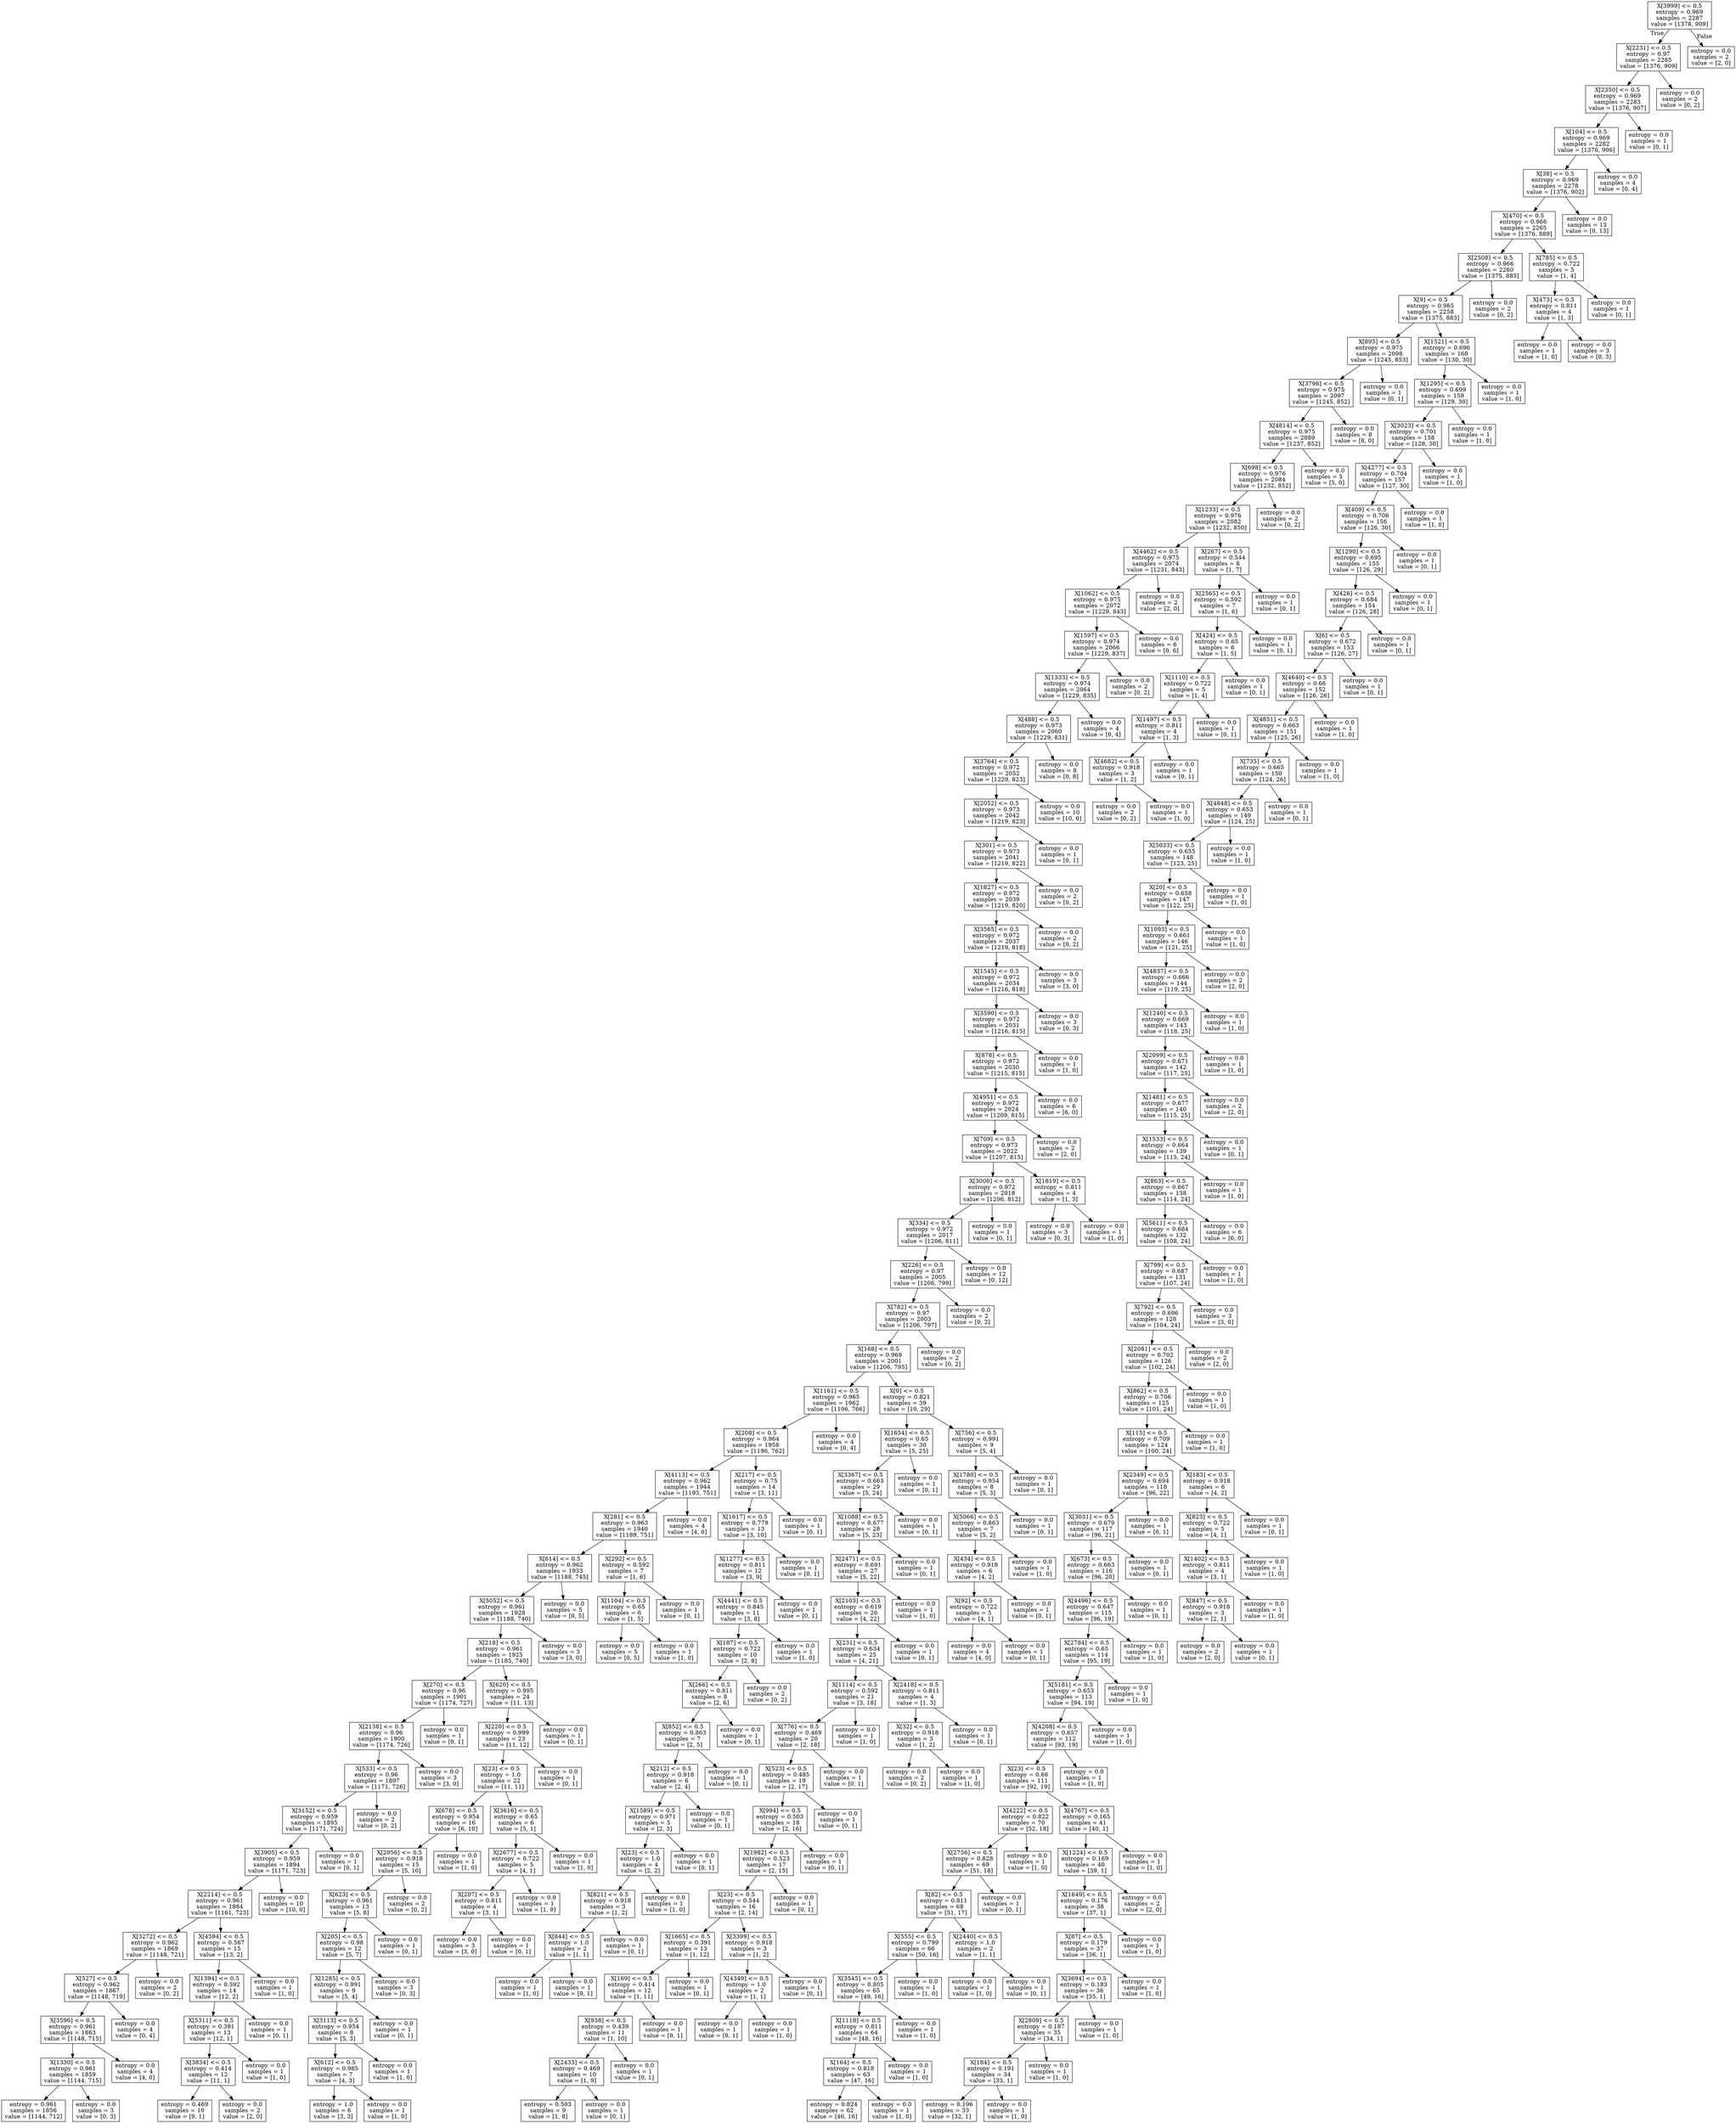 digraph Tree {
node [shape=box] ;
0 [label="X[3999] <= 0.5\nentropy = 0.969\nsamples = 2287\nvalue = [1378, 909]"] ;
1 [label="X[2231] <= 0.5\nentropy = 0.97\nsamples = 2285\nvalue = [1376, 909]"] ;
0 -> 1 [labeldistance=2.5, labelangle=45, headlabel="True"] ;
2 [label="X[2350] <= 0.5\nentropy = 0.969\nsamples = 2283\nvalue = [1376, 907]"] ;
1 -> 2 ;
3 [label="X[104] <= 0.5\nentropy = 0.969\nsamples = 2282\nvalue = [1376, 906]"] ;
2 -> 3 ;
4 [label="X[38] <= 0.5\nentropy = 0.969\nsamples = 2278\nvalue = [1376, 902]"] ;
3 -> 4 ;
5 [label="X[470] <= 0.5\nentropy = 0.966\nsamples = 2265\nvalue = [1376, 889]"] ;
4 -> 5 ;
6 [label="X[2508] <= 0.5\nentropy = 0.966\nsamples = 2260\nvalue = [1375, 885]"] ;
5 -> 6 ;
7 [label="X[9] <= 0.5\nentropy = 0.965\nsamples = 2258\nvalue = [1375, 883]"] ;
6 -> 7 ;
8 [label="X[895] <= 0.5\nentropy = 0.975\nsamples = 2098\nvalue = [1245, 853]"] ;
7 -> 8 ;
9 [label="X[3796] <= 0.5\nentropy = 0.975\nsamples = 2097\nvalue = [1245, 852]"] ;
8 -> 9 ;
10 [label="X[4814] <= 0.5\nentropy = 0.975\nsamples = 2089\nvalue = [1237, 852]"] ;
9 -> 10 ;
11 [label="X[698] <= 0.5\nentropy = 0.976\nsamples = 2084\nvalue = [1232, 852]"] ;
10 -> 11 ;
12 [label="X[1233] <= 0.5\nentropy = 0.976\nsamples = 2082\nvalue = [1232, 850]"] ;
11 -> 12 ;
13 [label="X[4462] <= 0.5\nentropy = 0.975\nsamples = 2074\nvalue = [1231, 843]"] ;
12 -> 13 ;
14 [label="X[1062] <= 0.5\nentropy = 0.975\nsamples = 2072\nvalue = [1229, 843]"] ;
13 -> 14 ;
15 [label="X[1597] <= 0.5\nentropy = 0.974\nsamples = 2066\nvalue = [1229, 837]"] ;
14 -> 15 ;
16 [label="X[1333] <= 0.5\nentropy = 0.974\nsamples = 2064\nvalue = [1229, 835]"] ;
15 -> 16 ;
17 [label="X[488] <= 0.5\nentropy = 0.973\nsamples = 2060\nvalue = [1229, 831]"] ;
16 -> 17 ;
18 [label="X[3764] <= 0.5\nentropy = 0.972\nsamples = 2052\nvalue = [1229, 823]"] ;
17 -> 18 ;
19 [label="X[2052] <= 0.5\nentropy = 0.973\nsamples = 2042\nvalue = [1219, 823]"] ;
18 -> 19 ;
20 [label="X[301] <= 0.5\nentropy = 0.973\nsamples = 2041\nvalue = [1219, 822]"] ;
19 -> 20 ;
21 [label="X[1827] <= 0.5\nentropy = 0.972\nsamples = 2039\nvalue = [1219, 820]"] ;
20 -> 21 ;
22 [label="X[3565] <= 0.5\nentropy = 0.972\nsamples = 2037\nvalue = [1219, 818]"] ;
21 -> 22 ;
23 [label="X[1545] <= 0.5\nentropy = 0.972\nsamples = 2034\nvalue = [1216, 818]"] ;
22 -> 23 ;
24 [label="X[3590] <= 0.5\nentropy = 0.972\nsamples = 2031\nvalue = [1216, 815]"] ;
23 -> 24 ;
25 [label="X[878] <= 0.5\nentropy = 0.972\nsamples = 2030\nvalue = [1215, 815]"] ;
24 -> 25 ;
26 [label="X[4951] <= 0.5\nentropy = 0.972\nsamples = 2024\nvalue = [1209, 815]"] ;
25 -> 26 ;
27 [label="X[709] <= 0.5\nentropy = 0.973\nsamples = 2022\nvalue = [1207, 815]"] ;
26 -> 27 ;
28 [label="X[3000] <= 0.5\nentropy = 0.972\nsamples = 2018\nvalue = [1206, 812]"] ;
27 -> 28 ;
29 [label="X[334] <= 0.5\nentropy = 0.972\nsamples = 2017\nvalue = [1206, 811]"] ;
28 -> 29 ;
30 [label="X[226] <= 0.5\nentropy = 0.97\nsamples = 2005\nvalue = [1206, 799]"] ;
29 -> 30 ;
31 [label="X[782] <= 0.5\nentropy = 0.97\nsamples = 2003\nvalue = [1206, 797]"] ;
30 -> 31 ;
32 [label="X[168] <= 0.5\nentropy = 0.969\nsamples = 2001\nvalue = [1206, 795]"] ;
31 -> 32 ;
33 [label="X[1161] <= 0.5\nentropy = 0.965\nsamples = 1962\nvalue = [1196, 766]"] ;
32 -> 33 ;
34 [label="X[208] <= 0.5\nentropy = 0.964\nsamples = 1958\nvalue = [1196, 762]"] ;
33 -> 34 ;
35 [label="X[4113] <= 0.5\nentropy = 0.962\nsamples = 1944\nvalue = [1193, 751]"] ;
34 -> 35 ;
36 [label="X[281] <= 0.5\nentropy = 0.963\nsamples = 1940\nvalue = [1189, 751]"] ;
35 -> 36 ;
37 [label="X[614] <= 0.5\nentropy = 0.962\nsamples = 1933\nvalue = [1188, 745]"] ;
36 -> 37 ;
38 [label="X[5052] <= 0.5\nentropy = 0.961\nsamples = 1928\nvalue = [1188, 740]"] ;
37 -> 38 ;
39 [label="X[218] <= 0.5\nentropy = 0.961\nsamples = 1925\nvalue = [1185, 740]"] ;
38 -> 39 ;
40 [label="X[270] <= 0.5\nentropy = 0.96\nsamples = 1901\nvalue = [1174, 727]"] ;
39 -> 40 ;
41 [label="X[2138] <= 0.5\nentropy = 0.96\nsamples = 1900\nvalue = [1174, 726]"] ;
40 -> 41 ;
42 [label="X[533] <= 0.5\nentropy = 0.96\nsamples = 1897\nvalue = [1171, 726]"] ;
41 -> 42 ;
43 [label="X[3152] <= 0.5\nentropy = 0.959\nsamples = 1895\nvalue = [1171, 724]"] ;
42 -> 43 ;
44 [label="X[3905] <= 0.5\nentropy = 0.959\nsamples = 1894\nvalue = [1171, 723]"] ;
43 -> 44 ;
45 [label="X[2214] <= 0.5\nentropy = 0.961\nsamples = 1884\nvalue = [1161, 723]"] ;
44 -> 45 ;
46 [label="X[3272] <= 0.5\nentropy = 0.962\nsamples = 1869\nvalue = [1148, 721]"] ;
45 -> 46 ;
47 [label="X[527] <= 0.5\nentropy = 0.962\nsamples = 1867\nvalue = [1148, 719]"] ;
46 -> 47 ;
48 [label="X[3596] <= 0.5\nentropy = 0.961\nsamples = 1863\nvalue = [1148, 715]"] ;
47 -> 48 ;
49 [label="X[1330] <= 0.5\nentropy = 0.961\nsamples = 1859\nvalue = [1144, 715]"] ;
48 -> 49 ;
50 [label="entropy = 0.961\nsamples = 1856\nvalue = [1144, 712]"] ;
49 -> 50 ;
51 [label="entropy = 0.0\nsamples = 3\nvalue = [0, 3]"] ;
49 -> 51 ;
52 [label="entropy = 0.0\nsamples = 4\nvalue = [4, 0]"] ;
48 -> 52 ;
53 [label="entropy = 0.0\nsamples = 4\nvalue = [0, 4]"] ;
47 -> 53 ;
54 [label="entropy = 0.0\nsamples = 2\nvalue = [0, 2]"] ;
46 -> 54 ;
55 [label="X[4594] <= 0.5\nentropy = 0.567\nsamples = 15\nvalue = [13, 2]"] ;
45 -> 55 ;
56 [label="X[1394] <= 0.5\nentropy = 0.592\nsamples = 14\nvalue = [12, 2]"] ;
55 -> 56 ;
57 [label="X[5311] <= 0.5\nentropy = 0.391\nsamples = 13\nvalue = [12, 1]"] ;
56 -> 57 ;
58 [label="X[3834] <= 0.5\nentropy = 0.414\nsamples = 12\nvalue = [11, 1]"] ;
57 -> 58 ;
59 [label="entropy = 0.469\nsamples = 10\nvalue = [9, 1]"] ;
58 -> 59 ;
60 [label="entropy = 0.0\nsamples = 2\nvalue = [2, 0]"] ;
58 -> 60 ;
61 [label="entropy = 0.0\nsamples = 1\nvalue = [1, 0]"] ;
57 -> 61 ;
62 [label="entropy = 0.0\nsamples = 1\nvalue = [0, 1]"] ;
56 -> 62 ;
63 [label="entropy = 0.0\nsamples = 1\nvalue = [1, 0]"] ;
55 -> 63 ;
64 [label="entropy = 0.0\nsamples = 10\nvalue = [10, 0]"] ;
44 -> 64 ;
65 [label="entropy = 0.0\nsamples = 1\nvalue = [0, 1]"] ;
43 -> 65 ;
66 [label="entropy = 0.0\nsamples = 2\nvalue = [0, 2]"] ;
42 -> 66 ;
67 [label="entropy = 0.0\nsamples = 3\nvalue = [3, 0]"] ;
41 -> 67 ;
68 [label="entropy = 0.0\nsamples = 1\nvalue = [0, 1]"] ;
40 -> 68 ;
69 [label="X[620] <= 0.5\nentropy = 0.995\nsamples = 24\nvalue = [11, 13]"] ;
39 -> 69 ;
70 [label="X[220] <= 0.5\nentropy = 0.999\nsamples = 23\nvalue = [11, 12]"] ;
69 -> 70 ;
71 [label="X[23] <= 0.5\nentropy = 1.0\nsamples = 22\nvalue = [11, 11]"] ;
70 -> 71 ;
72 [label="X[678] <= 0.5\nentropy = 0.954\nsamples = 16\nvalue = [6, 10]"] ;
71 -> 72 ;
73 [label="X[2056] <= 0.5\nentropy = 0.918\nsamples = 15\nvalue = [5, 10]"] ;
72 -> 73 ;
74 [label="X[623] <= 0.5\nentropy = 0.961\nsamples = 13\nvalue = [5, 8]"] ;
73 -> 74 ;
75 [label="X[205] <= 0.5\nentropy = 0.98\nsamples = 12\nvalue = [5, 7]"] ;
74 -> 75 ;
76 [label="X[1285] <= 0.5\nentropy = 0.991\nsamples = 9\nvalue = [5, 4]"] ;
75 -> 76 ;
77 [label="X[3113] <= 0.5\nentropy = 0.954\nsamples = 8\nvalue = [5, 3]"] ;
76 -> 77 ;
78 [label="X[612] <= 0.5\nentropy = 0.985\nsamples = 7\nvalue = [4, 3]"] ;
77 -> 78 ;
79 [label="entropy = 1.0\nsamples = 6\nvalue = [3, 3]"] ;
78 -> 79 ;
80 [label="entropy = 0.0\nsamples = 1\nvalue = [1, 0]"] ;
78 -> 80 ;
81 [label="entropy = 0.0\nsamples = 1\nvalue = [1, 0]"] ;
77 -> 81 ;
82 [label="entropy = 0.0\nsamples = 1\nvalue = [0, 1]"] ;
76 -> 82 ;
83 [label="entropy = 0.0\nsamples = 3\nvalue = [0, 3]"] ;
75 -> 83 ;
84 [label="entropy = 0.0\nsamples = 1\nvalue = [0, 1]"] ;
74 -> 84 ;
85 [label="entropy = 0.0\nsamples = 2\nvalue = [0, 2]"] ;
73 -> 85 ;
86 [label="entropy = 0.0\nsamples = 1\nvalue = [1, 0]"] ;
72 -> 86 ;
87 [label="X[3616] <= 0.5\nentropy = 0.65\nsamples = 6\nvalue = [5, 1]"] ;
71 -> 87 ;
88 [label="X[2677] <= 0.5\nentropy = 0.722\nsamples = 5\nvalue = [4, 1]"] ;
87 -> 88 ;
89 [label="X[207] <= 0.5\nentropy = 0.811\nsamples = 4\nvalue = [3, 1]"] ;
88 -> 89 ;
90 [label="entropy = 0.0\nsamples = 3\nvalue = [3, 0]"] ;
89 -> 90 ;
91 [label="entropy = 0.0\nsamples = 1\nvalue = [0, 1]"] ;
89 -> 91 ;
92 [label="entropy = 0.0\nsamples = 1\nvalue = [1, 0]"] ;
88 -> 92 ;
93 [label="entropy = 0.0\nsamples = 1\nvalue = [1, 0]"] ;
87 -> 93 ;
94 [label="entropy = 0.0\nsamples = 1\nvalue = [0, 1]"] ;
70 -> 94 ;
95 [label="entropy = 0.0\nsamples = 1\nvalue = [0, 1]"] ;
69 -> 95 ;
96 [label="entropy = 0.0\nsamples = 3\nvalue = [3, 0]"] ;
38 -> 96 ;
97 [label="entropy = 0.0\nsamples = 5\nvalue = [0, 5]"] ;
37 -> 97 ;
98 [label="X[292] <= 0.5\nentropy = 0.592\nsamples = 7\nvalue = [1, 6]"] ;
36 -> 98 ;
99 [label="X[1104] <= 0.5\nentropy = 0.65\nsamples = 6\nvalue = [1, 5]"] ;
98 -> 99 ;
100 [label="entropy = 0.0\nsamples = 5\nvalue = [0, 5]"] ;
99 -> 100 ;
101 [label="entropy = 0.0\nsamples = 1\nvalue = [1, 0]"] ;
99 -> 101 ;
102 [label="entropy = 0.0\nsamples = 1\nvalue = [0, 1]"] ;
98 -> 102 ;
103 [label="entropy = 0.0\nsamples = 4\nvalue = [4, 0]"] ;
35 -> 103 ;
104 [label="X[217] <= 0.5\nentropy = 0.75\nsamples = 14\nvalue = [3, 11]"] ;
34 -> 104 ;
105 [label="X[1617] <= 0.5\nentropy = 0.779\nsamples = 13\nvalue = [3, 10]"] ;
104 -> 105 ;
106 [label="X[1277] <= 0.5\nentropy = 0.811\nsamples = 12\nvalue = [3, 9]"] ;
105 -> 106 ;
107 [label="X[4441] <= 0.5\nentropy = 0.845\nsamples = 11\nvalue = [3, 8]"] ;
106 -> 107 ;
108 [label="X[187] <= 0.5\nentropy = 0.722\nsamples = 10\nvalue = [2, 8]"] ;
107 -> 108 ;
109 [label="X[266] <= 0.5\nentropy = 0.811\nsamples = 8\nvalue = [2, 6]"] ;
108 -> 109 ;
110 [label="X[852] <= 0.5\nentropy = 0.863\nsamples = 7\nvalue = [2, 5]"] ;
109 -> 110 ;
111 [label="X[212] <= 0.5\nentropy = 0.918\nsamples = 6\nvalue = [2, 4]"] ;
110 -> 111 ;
112 [label="X[1589] <= 0.5\nentropy = 0.971\nsamples = 5\nvalue = [2, 3]"] ;
111 -> 112 ;
113 [label="X[23] <= 0.5\nentropy = 1.0\nsamples = 4\nvalue = [2, 2]"] ;
112 -> 113 ;
114 [label="X[821] <= 0.5\nentropy = 0.918\nsamples = 3\nvalue = [1, 2]"] ;
113 -> 114 ;
115 [label="X[844] <= 0.5\nentropy = 1.0\nsamples = 2\nvalue = [1, 1]"] ;
114 -> 115 ;
116 [label="entropy = 0.0\nsamples = 1\nvalue = [1, 0]"] ;
115 -> 116 ;
117 [label="entropy = 0.0\nsamples = 1\nvalue = [0, 1]"] ;
115 -> 117 ;
118 [label="entropy = 0.0\nsamples = 1\nvalue = [0, 1]"] ;
114 -> 118 ;
119 [label="entropy = 0.0\nsamples = 1\nvalue = [1, 0]"] ;
113 -> 119 ;
120 [label="entropy = 0.0\nsamples = 1\nvalue = [0, 1]"] ;
112 -> 120 ;
121 [label="entropy = 0.0\nsamples = 1\nvalue = [0, 1]"] ;
111 -> 121 ;
122 [label="entropy = 0.0\nsamples = 1\nvalue = [0, 1]"] ;
110 -> 122 ;
123 [label="entropy = 0.0\nsamples = 1\nvalue = [0, 1]"] ;
109 -> 123 ;
124 [label="entropy = 0.0\nsamples = 2\nvalue = [0, 2]"] ;
108 -> 124 ;
125 [label="entropy = 0.0\nsamples = 1\nvalue = [1, 0]"] ;
107 -> 125 ;
126 [label="entropy = 0.0\nsamples = 1\nvalue = [0, 1]"] ;
106 -> 126 ;
127 [label="entropy = 0.0\nsamples = 1\nvalue = [0, 1]"] ;
105 -> 127 ;
128 [label="entropy = 0.0\nsamples = 1\nvalue = [0, 1]"] ;
104 -> 128 ;
129 [label="entropy = 0.0\nsamples = 4\nvalue = [0, 4]"] ;
33 -> 129 ;
130 [label="X[0] <= 0.5\nentropy = 0.821\nsamples = 39\nvalue = [10, 29]"] ;
32 -> 130 ;
131 [label="X[1654] <= 0.5\nentropy = 0.65\nsamples = 30\nvalue = [5, 25]"] ;
130 -> 131 ;
132 [label="X[3367] <= 0.5\nentropy = 0.663\nsamples = 29\nvalue = [5, 24]"] ;
131 -> 132 ;
133 [label="X[1088] <= 0.5\nentropy = 0.677\nsamples = 28\nvalue = [5, 23]"] ;
132 -> 133 ;
134 [label="X[2471] <= 0.5\nentropy = 0.691\nsamples = 27\nvalue = [5, 22]"] ;
133 -> 134 ;
135 [label="X[2103] <= 0.5\nentropy = 0.619\nsamples = 26\nvalue = [4, 22]"] ;
134 -> 135 ;
136 [label="X[231] <= 0.5\nentropy = 0.634\nsamples = 25\nvalue = [4, 21]"] ;
135 -> 136 ;
137 [label="X[1114] <= 0.5\nentropy = 0.592\nsamples = 21\nvalue = [3, 18]"] ;
136 -> 137 ;
138 [label="X[776] <= 0.5\nentropy = 0.469\nsamples = 20\nvalue = [2, 18]"] ;
137 -> 138 ;
139 [label="X[523] <= 0.5\nentropy = 0.485\nsamples = 19\nvalue = [2, 17]"] ;
138 -> 139 ;
140 [label="X[994] <= 0.5\nentropy = 0.503\nsamples = 18\nvalue = [2, 16]"] ;
139 -> 140 ;
141 [label="X[1982] <= 0.5\nentropy = 0.523\nsamples = 17\nvalue = [2, 15]"] ;
140 -> 141 ;
142 [label="X[23] <= 0.5\nentropy = 0.544\nsamples = 16\nvalue = [2, 14]"] ;
141 -> 142 ;
143 [label="X[1665] <= 0.5\nentropy = 0.391\nsamples = 13\nvalue = [1, 12]"] ;
142 -> 143 ;
144 [label="X[169] <= 0.5\nentropy = 0.414\nsamples = 12\nvalue = [1, 11]"] ;
143 -> 144 ;
145 [label="X[938] <= 0.5\nentropy = 0.439\nsamples = 11\nvalue = [1, 10]"] ;
144 -> 145 ;
146 [label="X[2433] <= 0.5\nentropy = 0.469\nsamples = 10\nvalue = [1, 9]"] ;
145 -> 146 ;
147 [label="entropy = 0.503\nsamples = 9\nvalue = [1, 8]"] ;
146 -> 147 ;
148 [label="entropy = 0.0\nsamples = 1\nvalue = [0, 1]"] ;
146 -> 148 ;
149 [label="entropy = 0.0\nsamples = 1\nvalue = [0, 1]"] ;
145 -> 149 ;
150 [label="entropy = 0.0\nsamples = 1\nvalue = [0, 1]"] ;
144 -> 150 ;
151 [label="entropy = 0.0\nsamples = 1\nvalue = [0, 1]"] ;
143 -> 151 ;
152 [label="X[3399] <= 0.5\nentropy = 0.918\nsamples = 3\nvalue = [1, 2]"] ;
142 -> 152 ;
153 [label="X[4349] <= 0.5\nentropy = 1.0\nsamples = 2\nvalue = [1, 1]"] ;
152 -> 153 ;
154 [label="entropy = 0.0\nsamples = 1\nvalue = [0, 1]"] ;
153 -> 154 ;
155 [label="entropy = 0.0\nsamples = 1\nvalue = [1, 0]"] ;
153 -> 155 ;
156 [label="entropy = 0.0\nsamples = 1\nvalue = [0, 1]"] ;
152 -> 156 ;
157 [label="entropy = 0.0\nsamples = 1\nvalue = [0, 1]"] ;
141 -> 157 ;
158 [label="entropy = 0.0\nsamples = 1\nvalue = [0, 1]"] ;
140 -> 158 ;
159 [label="entropy = 0.0\nsamples = 1\nvalue = [0, 1]"] ;
139 -> 159 ;
160 [label="entropy = 0.0\nsamples = 1\nvalue = [0, 1]"] ;
138 -> 160 ;
161 [label="entropy = 0.0\nsamples = 1\nvalue = [1, 0]"] ;
137 -> 161 ;
162 [label="X[2418] <= 0.5\nentropy = 0.811\nsamples = 4\nvalue = [1, 3]"] ;
136 -> 162 ;
163 [label="X[32] <= 0.5\nentropy = 0.918\nsamples = 3\nvalue = [1, 2]"] ;
162 -> 163 ;
164 [label="entropy = 0.0\nsamples = 2\nvalue = [0, 2]"] ;
163 -> 164 ;
165 [label="entropy = 0.0\nsamples = 1\nvalue = [1, 0]"] ;
163 -> 165 ;
166 [label="entropy = 0.0\nsamples = 1\nvalue = [0, 1]"] ;
162 -> 166 ;
167 [label="entropy = 0.0\nsamples = 1\nvalue = [0, 1]"] ;
135 -> 167 ;
168 [label="entropy = 0.0\nsamples = 1\nvalue = [1, 0]"] ;
134 -> 168 ;
169 [label="entropy = 0.0\nsamples = 1\nvalue = [0, 1]"] ;
133 -> 169 ;
170 [label="entropy = 0.0\nsamples = 1\nvalue = [0, 1]"] ;
132 -> 170 ;
171 [label="entropy = 0.0\nsamples = 1\nvalue = [0, 1]"] ;
131 -> 171 ;
172 [label="X[756] <= 0.5\nentropy = 0.991\nsamples = 9\nvalue = [5, 4]"] ;
130 -> 172 ;
173 [label="X[1780] <= 0.5\nentropy = 0.954\nsamples = 8\nvalue = [5, 3]"] ;
172 -> 173 ;
174 [label="X[5066] <= 0.5\nentropy = 0.863\nsamples = 7\nvalue = [5, 2]"] ;
173 -> 174 ;
175 [label="X[434] <= 0.5\nentropy = 0.918\nsamples = 6\nvalue = [4, 2]"] ;
174 -> 175 ;
176 [label="X[92] <= 0.5\nentropy = 0.722\nsamples = 5\nvalue = [4, 1]"] ;
175 -> 176 ;
177 [label="entropy = 0.0\nsamples = 4\nvalue = [4, 0]"] ;
176 -> 177 ;
178 [label="entropy = 0.0\nsamples = 1\nvalue = [0, 1]"] ;
176 -> 178 ;
179 [label="entropy = 0.0\nsamples = 1\nvalue = [0, 1]"] ;
175 -> 179 ;
180 [label="entropy = 0.0\nsamples = 1\nvalue = [1, 0]"] ;
174 -> 180 ;
181 [label="entropy = 0.0\nsamples = 1\nvalue = [0, 1]"] ;
173 -> 181 ;
182 [label="entropy = 0.0\nsamples = 1\nvalue = [0, 1]"] ;
172 -> 182 ;
183 [label="entropy = 0.0\nsamples = 2\nvalue = [0, 2]"] ;
31 -> 183 ;
184 [label="entropy = 0.0\nsamples = 2\nvalue = [0, 2]"] ;
30 -> 184 ;
185 [label="entropy = 0.0\nsamples = 12\nvalue = [0, 12]"] ;
29 -> 185 ;
186 [label="entropy = 0.0\nsamples = 1\nvalue = [0, 1]"] ;
28 -> 186 ;
187 [label="X[1819] <= 0.5\nentropy = 0.811\nsamples = 4\nvalue = [1, 3]"] ;
27 -> 187 ;
188 [label="entropy = 0.0\nsamples = 3\nvalue = [0, 3]"] ;
187 -> 188 ;
189 [label="entropy = 0.0\nsamples = 1\nvalue = [1, 0]"] ;
187 -> 189 ;
190 [label="entropy = 0.0\nsamples = 2\nvalue = [2, 0]"] ;
26 -> 190 ;
191 [label="entropy = 0.0\nsamples = 6\nvalue = [6, 0]"] ;
25 -> 191 ;
192 [label="entropy = 0.0\nsamples = 1\nvalue = [1, 0]"] ;
24 -> 192 ;
193 [label="entropy = 0.0\nsamples = 3\nvalue = [0, 3]"] ;
23 -> 193 ;
194 [label="entropy = 0.0\nsamples = 3\nvalue = [3, 0]"] ;
22 -> 194 ;
195 [label="entropy = 0.0\nsamples = 2\nvalue = [0, 2]"] ;
21 -> 195 ;
196 [label="entropy = 0.0\nsamples = 2\nvalue = [0, 2]"] ;
20 -> 196 ;
197 [label="entropy = 0.0\nsamples = 1\nvalue = [0, 1]"] ;
19 -> 197 ;
198 [label="entropy = 0.0\nsamples = 10\nvalue = [10, 0]"] ;
18 -> 198 ;
199 [label="entropy = 0.0\nsamples = 8\nvalue = [0, 8]"] ;
17 -> 199 ;
200 [label="entropy = 0.0\nsamples = 4\nvalue = [0, 4]"] ;
16 -> 200 ;
201 [label="entropy = 0.0\nsamples = 2\nvalue = [0, 2]"] ;
15 -> 201 ;
202 [label="entropy = 0.0\nsamples = 6\nvalue = [0, 6]"] ;
14 -> 202 ;
203 [label="entropy = 0.0\nsamples = 2\nvalue = [2, 0]"] ;
13 -> 203 ;
204 [label="X[267] <= 0.5\nentropy = 0.544\nsamples = 8\nvalue = [1, 7]"] ;
12 -> 204 ;
205 [label="X[2565] <= 0.5\nentropy = 0.592\nsamples = 7\nvalue = [1, 6]"] ;
204 -> 205 ;
206 [label="X[424] <= 0.5\nentropy = 0.65\nsamples = 6\nvalue = [1, 5]"] ;
205 -> 206 ;
207 [label="X[1110] <= 0.5\nentropy = 0.722\nsamples = 5\nvalue = [1, 4]"] ;
206 -> 207 ;
208 [label="X[1497] <= 0.5\nentropy = 0.811\nsamples = 4\nvalue = [1, 3]"] ;
207 -> 208 ;
209 [label="X[4682] <= 0.5\nentropy = 0.918\nsamples = 3\nvalue = [1, 2]"] ;
208 -> 209 ;
210 [label="entropy = 0.0\nsamples = 2\nvalue = [0, 2]"] ;
209 -> 210 ;
211 [label="entropy = 0.0\nsamples = 1\nvalue = [1, 0]"] ;
209 -> 211 ;
212 [label="entropy = 0.0\nsamples = 1\nvalue = [0, 1]"] ;
208 -> 212 ;
213 [label="entropy = 0.0\nsamples = 1\nvalue = [0, 1]"] ;
207 -> 213 ;
214 [label="entropy = 0.0\nsamples = 1\nvalue = [0, 1]"] ;
206 -> 214 ;
215 [label="entropy = 0.0\nsamples = 1\nvalue = [0, 1]"] ;
205 -> 215 ;
216 [label="entropy = 0.0\nsamples = 1\nvalue = [0, 1]"] ;
204 -> 216 ;
217 [label="entropy = 0.0\nsamples = 2\nvalue = [0, 2]"] ;
11 -> 217 ;
218 [label="entropy = 0.0\nsamples = 5\nvalue = [5, 0]"] ;
10 -> 218 ;
219 [label="entropy = 0.0\nsamples = 8\nvalue = [8, 0]"] ;
9 -> 219 ;
220 [label="entropy = 0.0\nsamples = 1\nvalue = [0, 1]"] ;
8 -> 220 ;
221 [label="X[1521] <= 0.5\nentropy = 0.696\nsamples = 160\nvalue = [130, 30]"] ;
7 -> 221 ;
222 [label="X[1295] <= 0.5\nentropy = 0.699\nsamples = 159\nvalue = [129, 30]"] ;
221 -> 222 ;
223 [label="X[3023] <= 0.5\nentropy = 0.701\nsamples = 158\nvalue = [128, 30]"] ;
222 -> 223 ;
224 [label="X[4277] <= 0.5\nentropy = 0.704\nsamples = 157\nvalue = [127, 30]"] ;
223 -> 224 ;
225 [label="X[409] <= 0.5\nentropy = 0.706\nsamples = 156\nvalue = [126, 30]"] ;
224 -> 225 ;
226 [label="X[1290] <= 0.5\nentropy = 0.695\nsamples = 155\nvalue = [126, 29]"] ;
225 -> 226 ;
227 [label="X[426] <= 0.5\nentropy = 0.684\nsamples = 154\nvalue = [126, 28]"] ;
226 -> 227 ;
228 [label="X[6] <= 0.5\nentropy = 0.672\nsamples = 153\nvalue = [126, 27]"] ;
227 -> 228 ;
229 [label="X[4640] <= 0.5\nentropy = 0.66\nsamples = 152\nvalue = [126, 26]"] ;
228 -> 229 ;
230 [label="X[4851] <= 0.5\nentropy = 0.663\nsamples = 151\nvalue = [125, 26]"] ;
229 -> 230 ;
231 [label="X[735] <= 0.5\nentropy = 0.665\nsamples = 150\nvalue = [124, 26]"] ;
230 -> 231 ;
232 [label="X[4848] <= 0.5\nentropy = 0.653\nsamples = 149\nvalue = [124, 25]"] ;
231 -> 232 ;
233 [label="X[5033] <= 0.5\nentropy = 0.655\nsamples = 148\nvalue = [123, 25]"] ;
232 -> 233 ;
234 [label="X[20] <= 0.5\nentropy = 0.658\nsamples = 147\nvalue = [122, 25]"] ;
233 -> 234 ;
235 [label="X[1093] <= 0.5\nentropy = 0.661\nsamples = 146\nvalue = [121, 25]"] ;
234 -> 235 ;
236 [label="X[4837] <= 0.5\nentropy = 0.666\nsamples = 144\nvalue = [119, 25]"] ;
235 -> 236 ;
237 [label="X[1240] <= 0.5\nentropy = 0.669\nsamples = 143\nvalue = [118, 25]"] ;
236 -> 237 ;
238 [label="X[2099] <= 0.5\nentropy = 0.671\nsamples = 142\nvalue = [117, 25]"] ;
237 -> 238 ;
239 [label="X[1481] <= 0.5\nentropy = 0.677\nsamples = 140\nvalue = [115, 25]"] ;
238 -> 239 ;
240 [label="X[1533] <= 0.5\nentropy = 0.664\nsamples = 139\nvalue = [115, 24]"] ;
239 -> 240 ;
241 [label="X[863] <= 0.5\nentropy = 0.667\nsamples = 138\nvalue = [114, 24]"] ;
240 -> 241 ;
242 [label="X[5611] <= 0.5\nentropy = 0.684\nsamples = 132\nvalue = [108, 24]"] ;
241 -> 242 ;
243 [label="X[799] <= 0.5\nentropy = 0.687\nsamples = 131\nvalue = [107, 24]"] ;
242 -> 243 ;
244 [label="X[792] <= 0.5\nentropy = 0.696\nsamples = 128\nvalue = [104, 24]"] ;
243 -> 244 ;
245 [label="X[2081] <= 0.5\nentropy = 0.702\nsamples = 126\nvalue = [102, 24]"] ;
244 -> 245 ;
246 [label="X[862] <= 0.5\nentropy = 0.706\nsamples = 125\nvalue = [101, 24]"] ;
245 -> 246 ;
247 [label="X[115] <= 0.5\nentropy = 0.709\nsamples = 124\nvalue = [100, 24]"] ;
246 -> 247 ;
248 [label="X[2349] <= 0.5\nentropy = 0.694\nsamples = 118\nvalue = [96, 22]"] ;
247 -> 248 ;
249 [label="X[3031] <= 0.5\nentropy = 0.679\nsamples = 117\nvalue = [96, 21]"] ;
248 -> 249 ;
250 [label="X[673] <= 0.5\nentropy = 0.663\nsamples = 116\nvalue = [96, 20]"] ;
249 -> 250 ;
251 [label="X[4496] <= 0.5\nentropy = 0.647\nsamples = 115\nvalue = [96, 19]"] ;
250 -> 251 ;
252 [label="X[2784] <= 0.5\nentropy = 0.65\nsamples = 114\nvalue = [95, 19]"] ;
251 -> 252 ;
253 [label="X[5181] <= 0.5\nentropy = 0.653\nsamples = 113\nvalue = [94, 19]"] ;
252 -> 253 ;
254 [label="X[4208] <= 0.5\nentropy = 0.657\nsamples = 112\nvalue = [93, 19]"] ;
253 -> 254 ;
255 [label="X[23] <= 0.5\nentropy = 0.66\nsamples = 111\nvalue = [92, 19]"] ;
254 -> 255 ;
256 [label="X[4222] <= 0.5\nentropy = 0.822\nsamples = 70\nvalue = [52, 18]"] ;
255 -> 256 ;
257 [label="X[2756] <= 0.5\nentropy = 0.828\nsamples = 69\nvalue = [51, 18]"] ;
256 -> 257 ;
258 [label="X[82] <= 0.5\nentropy = 0.811\nsamples = 68\nvalue = [51, 17]"] ;
257 -> 258 ;
259 [label="X[555] <= 0.5\nentropy = 0.799\nsamples = 66\nvalue = [50, 16]"] ;
258 -> 259 ;
260 [label="X[3545] <= 0.5\nentropy = 0.805\nsamples = 65\nvalue = [49, 16]"] ;
259 -> 260 ;
261 [label="X[1118] <= 0.5\nentropy = 0.811\nsamples = 64\nvalue = [48, 16]"] ;
260 -> 261 ;
262 [label="X[164] <= 0.5\nentropy = 0.818\nsamples = 63\nvalue = [47, 16]"] ;
261 -> 262 ;
263 [label="entropy = 0.824\nsamples = 62\nvalue = [46, 16]"] ;
262 -> 263 ;
264 [label="entropy = 0.0\nsamples = 1\nvalue = [1, 0]"] ;
262 -> 264 ;
265 [label="entropy = 0.0\nsamples = 1\nvalue = [1, 0]"] ;
261 -> 265 ;
266 [label="entropy = 0.0\nsamples = 1\nvalue = [1, 0]"] ;
260 -> 266 ;
267 [label="entropy = 0.0\nsamples = 1\nvalue = [1, 0]"] ;
259 -> 267 ;
268 [label="X[2440] <= 0.5\nentropy = 1.0\nsamples = 2\nvalue = [1, 1]"] ;
258 -> 268 ;
269 [label="entropy = 0.0\nsamples = 1\nvalue = [1, 0]"] ;
268 -> 269 ;
270 [label="entropy = 0.0\nsamples = 1\nvalue = [0, 1]"] ;
268 -> 270 ;
271 [label="entropy = 0.0\nsamples = 1\nvalue = [0, 1]"] ;
257 -> 271 ;
272 [label="entropy = 0.0\nsamples = 1\nvalue = [1, 0]"] ;
256 -> 272 ;
273 [label="X[4767] <= 0.5\nentropy = 0.165\nsamples = 41\nvalue = [40, 1]"] ;
255 -> 273 ;
274 [label="X[1224] <= 0.5\nentropy = 0.169\nsamples = 40\nvalue = [39, 1]"] ;
273 -> 274 ;
275 [label="X[1649] <= 0.5\nentropy = 0.176\nsamples = 38\nvalue = [37, 1]"] ;
274 -> 275 ;
276 [label="X[87] <= 0.5\nentropy = 0.179\nsamples = 37\nvalue = [36, 1]"] ;
275 -> 276 ;
277 [label="X[3694] <= 0.5\nentropy = 0.183\nsamples = 36\nvalue = [35, 1]"] ;
276 -> 277 ;
278 [label="X[2809] <= 0.5\nentropy = 0.187\nsamples = 35\nvalue = [34, 1]"] ;
277 -> 278 ;
279 [label="X[184] <= 0.5\nentropy = 0.191\nsamples = 34\nvalue = [33, 1]"] ;
278 -> 279 ;
280 [label="entropy = 0.196\nsamples = 33\nvalue = [32, 1]"] ;
279 -> 280 ;
281 [label="entropy = 0.0\nsamples = 1\nvalue = [1, 0]"] ;
279 -> 281 ;
282 [label="entropy = 0.0\nsamples = 1\nvalue = [1, 0]"] ;
278 -> 282 ;
283 [label="entropy = 0.0\nsamples = 1\nvalue = [1, 0]"] ;
277 -> 283 ;
284 [label="entropy = 0.0\nsamples = 1\nvalue = [1, 0]"] ;
276 -> 284 ;
285 [label="entropy = 0.0\nsamples = 1\nvalue = [1, 0]"] ;
275 -> 285 ;
286 [label="entropy = 0.0\nsamples = 2\nvalue = [2, 0]"] ;
274 -> 286 ;
287 [label="entropy = 0.0\nsamples = 1\nvalue = [1, 0]"] ;
273 -> 287 ;
288 [label="entropy = 0.0\nsamples = 1\nvalue = [1, 0]"] ;
254 -> 288 ;
289 [label="entropy = 0.0\nsamples = 1\nvalue = [1, 0]"] ;
253 -> 289 ;
290 [label="entropy = 0.0\nsamples = 1\nvalue = [1, 0]"] ;
252 -> 290 ;
291 [label="entropy = 0.0\nsamples = 1\nvalue = [1, 0]"] ;
251 -> 291 ;
292 [label="entropy = 0.0\nsamples = 1\nvalue = [0, 1]"] ;
250 -> 292 ;
293 [label="entropy = 0.0\nsamples = 1\nvalue = [0, 1]"] ;
249 -> 293 ;
294 [label="entropy = 0.0\nsamples = 1\nvalue = [0, 1]"] ;
248 -> 294 ;
295 [label="X[183] <= 0.5\nentropy = 0.918\nsamples = 6\nvalue = [4, 2]"] ;
247 -> 295 ;
296 [label="X[823] <= 0.5\nentropy = 0.722\nsamples = 5\nvalue = [4, 1]"] ;
295 -> 296 ;
297 [label="X[1402] <= 0.5\nentropy = 0.811\nsamples = 4\nvalue = [3, 1]"] ;
296 -> 297 ;
298 [label="X[847] <= 0.5\nentropy = 0.918\nsamples = 3\nvalue = [2, 1]"] ;
297 -> 298 ;
299 [label="entropy = 0.0\nsamples = 2\nvalue = [2, 0]"] ;
298 -> 299 ;
300 [label="entropy = 0.0\nsamples = 1\nvalue = [0, 1]"] ;
298 -> 300 ;
301 [label="entropy = 0.0\nsamples = 1\nvalue = [1, 0]"] ;
297 -> 301 ;
302 [label="entropy = 0.0\nsamples = 1\nvalue = [1, 0]"] ;
296 -> 302 ;
303 [label="entropy = 0.0\nsamples = 1\nvalue = [0, 1]"] ;
295 -> 303 ;
304 [label="entropy = 0.0\nsamples = 1\nvalue = [1, 0]"] ;
246 -> 304 ;
305 [label="entropy = 0.0\nsamples = 1\nvalue = [1, 0]"] ;
245 -> 305 ;
306 [label="entropy = 0.0\nsamples = 2\nvalue = [2, 0]"] ;
244 -> 306 ;
307 [label="entropy = 0.0\nsamples = 3\nvalue = [3, 0]"] ;
243 -> 307 ;
308 [label="entropy = 0.0\nsamples = 1\nvalue = [1, 0]"] ;
242 -> 308 ;
309 [label="entropy = 0.0\nsamples = 6\nvalue = [6, 0]"] ;
241 -> 309 ;
310 [label="entropy = 0.0\nsamples = 1\nvalue = [1, 0]"] ;
240 -> 310 ;
311 [label="entropy = 0.0\nsamples = 1\nvalue = [0, 1]"] ;
239 -> 311 ;
312 [label="entropy = 0.0\nsamples = 2\nvalue = [2, 0]"] ;
238 -> 312 ;
313 [label="entropy = 0.0\nsamples = 1\nvalue = [1, 0]"] ;
237 -> 313 ;
314 [label="entropy = 0.0\nsamples = 1\nvalue = [1, 0]"] ;
236 -> 314 ;
315 [label="entropy = 0.0\nsamples = 2\nvalue = [2, 0]"] ;
235 -> 315 ;
316 [label="entropy = 0.0\nsamples = 1\nvalue = [1, 0]"] ;
234 -> 316 ;
317 [label="entropy = 0.0\nsamples = 1\nvalue = [1, 0]"] ;
233 -> 317 ;
318 [label="entropy = 0.0\nsamples = 1\nvalue = [1, 0]"] ;
232 -> 318 ;
319 [label="entropy = 0.0\nsamples = 1\nvalue = [0, 1]"] ;
231 -> 319 ;
320 [label="entropy = 0.0\nsamples = 1\nvalue = [1, 0]"] ;
230 -> 320 ;
321 [label="entropy = 0.0\nsamples = 1\nvalue = [1, 0]"] ;
229 -> 321 ;
322 [label="entropy = 0.0\nsamples = 1\nvalue = [0, 1]"] ;
228 -> 322 ;
323 [label="entropy = 0.0\nsamples = 1\nvalue = [0, 1]"] ;
227 -> 323 ;
324 [label="entropy = 0.0\nsamples = 1\nvalue = [0, 1]"] ;
226 -> 324 ;
325 [label="entropy = 0.0\nsamples = 1\nvalue = [0, 1]"] ;
225 -> 325 ;
326 [label="entropy = 0.0\nsamples = 1\nvalue = [1, 0]"] ;
224 -> 326 ;
327 [label="entropy = 0.0\nsamples = 1\nvalue = [1, 0]"] ;
223 -> 327 ;
328 [label="entropy = 0.0\nsamples = 1\nvalue = [1, 0]"] ;
222 -> 328 ;
329 [label="entropy = 0.0\nsamples = 1\nvalue = [1, 0]"] ;
221 -> 329 ;
330 [label="entropy = 0.0\nsamples = 2\nvalue = [0, 2]"] ;
6 -> 330 ;
331 [label="X[785] <= 0.5\nentropy = 0.722\nsamples = 5\nvalue = [1, 4]"] ;
5 -> 331 ;
332 [label="X[473] <= 0.5\nentropy = 0.811\nsamples = 4\nvalue = [1, 3]"] ;
331 -> 332 ;
333 [label="entropy = 0.0\nsamples = 1\nvalue = [1, 0]"] ;
332 -> 333 ;
334 [label="entropy = 0.0\nsamples = 3\nvalue = [0, 3]"] ;
332 -> 334 ;
335 [label="entropy = 0.0\nsamples = 1\nvalue = [0, 1]"] ;
331 -> 335 ;
336 [label="entropy = 0.0\nsamples = 13\nvalue = [0, 13]"] ;
4 -> 336 ;
337 [label="entropy = 0.0\nsamples = 4\nvalue = [0, 4]"] ;
3 -> 337 ;
338 [label="entropy = 0.0\nsamples = 1\nvalue = [0, 1]"] ;
2 -> 338 ;
339 [label="entropy = 0.0\nsamples = 2\nvalue = [0, 2]"] ;
1 -> 339 ;
340 [label="entropy = 0.0\nsamples = 2\nvalue = [2, 0]"] ;
0 -> 340 [labeldistance=2.5, labelangle=-45, headlabel="False"] ;
}